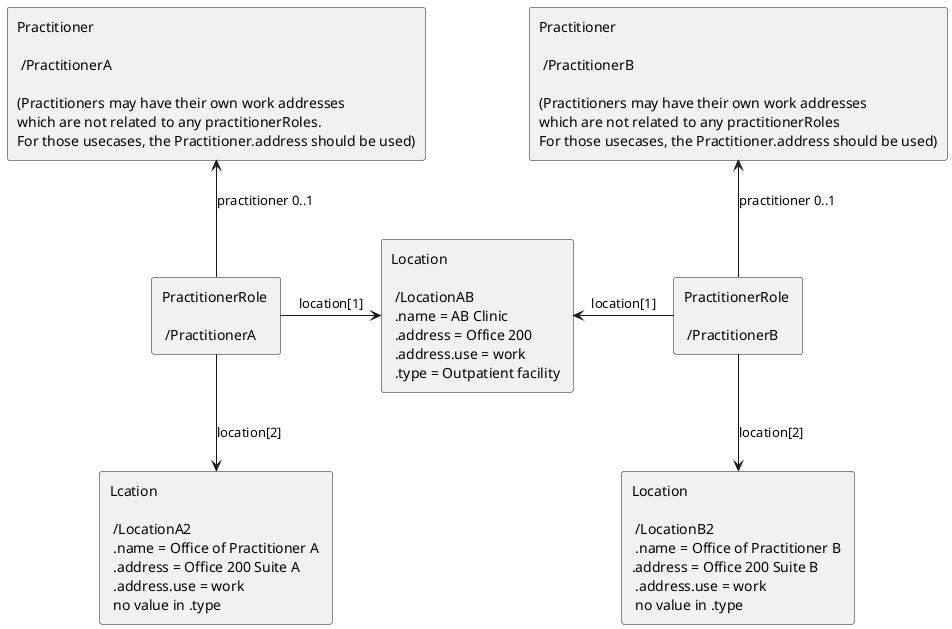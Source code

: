 @startuml
agent "PractitionerRole \n\n /PractitionerA" as practitionerRole1
agent "PractitionerRole \n\n /PractitionerB" as practitionerRole2
agent "Practitioner \n\n /PractitionerA \n\n(Practitioners may have their own work addresses \nwhich are not related to any practitionerRoles. \nFor those usecases, the Practitioner.address should be used)" as practitionerA
agent "Location \n\n /LocationAB \n .name = AB Clinic \n .address = Office 200 \n .address.use = work \n .type = Outpatient facility " as locationAB1
agent "Lcation \n\n /LocationA2 \n .name = Office of Practitioner A \n .address = Office 200 Suite A \n .address.use = work \n no value in .type" as locationA2
agent "Practitioner \n\n /PractitionerB \n\n(Practitioners may have their own work addresses \nwhich are not related to any practitionerRoles \nFor those usecases, the Practitioner.address should be used)" as practitionerB
agent "Location \n\n /LocationB2 \n .name = Office of Practitioner B \n.address = Office 200 Suite B \n .address.use = work \n no value in .type" as locationB2

practitionerRole1 -up-> practitionerA: "practitioner 0..1"
practitionerRole1 -right-> locationAB1: "location[1]"
practitionerRole1 -down-> locationA2: "location[2]"
practitionerRole2 -up-> practitionerB: "practitioner 0..1"
practitionerRole2 -left-> locationAB1: "location[1]"
practitionerRole2 -down-> locationB2: "location[2]"


@enduml